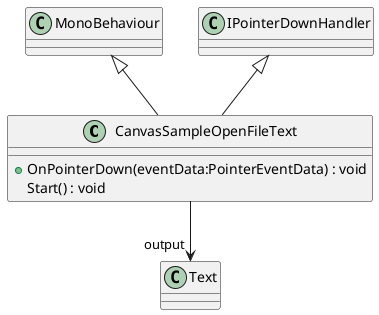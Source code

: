 @startuml
class CanvasSampleOpenFileText {
    + OnPointerDown(eventData:PointerEventData) : void
    Start() : void
}
MonoBehaviour <|-- CanvasSampleOpenFileText
IPointerDownHandler <|-- CanvasSampleOpenFileText
CanvasSampleOpenFileText --> "output" Text
@enduml

